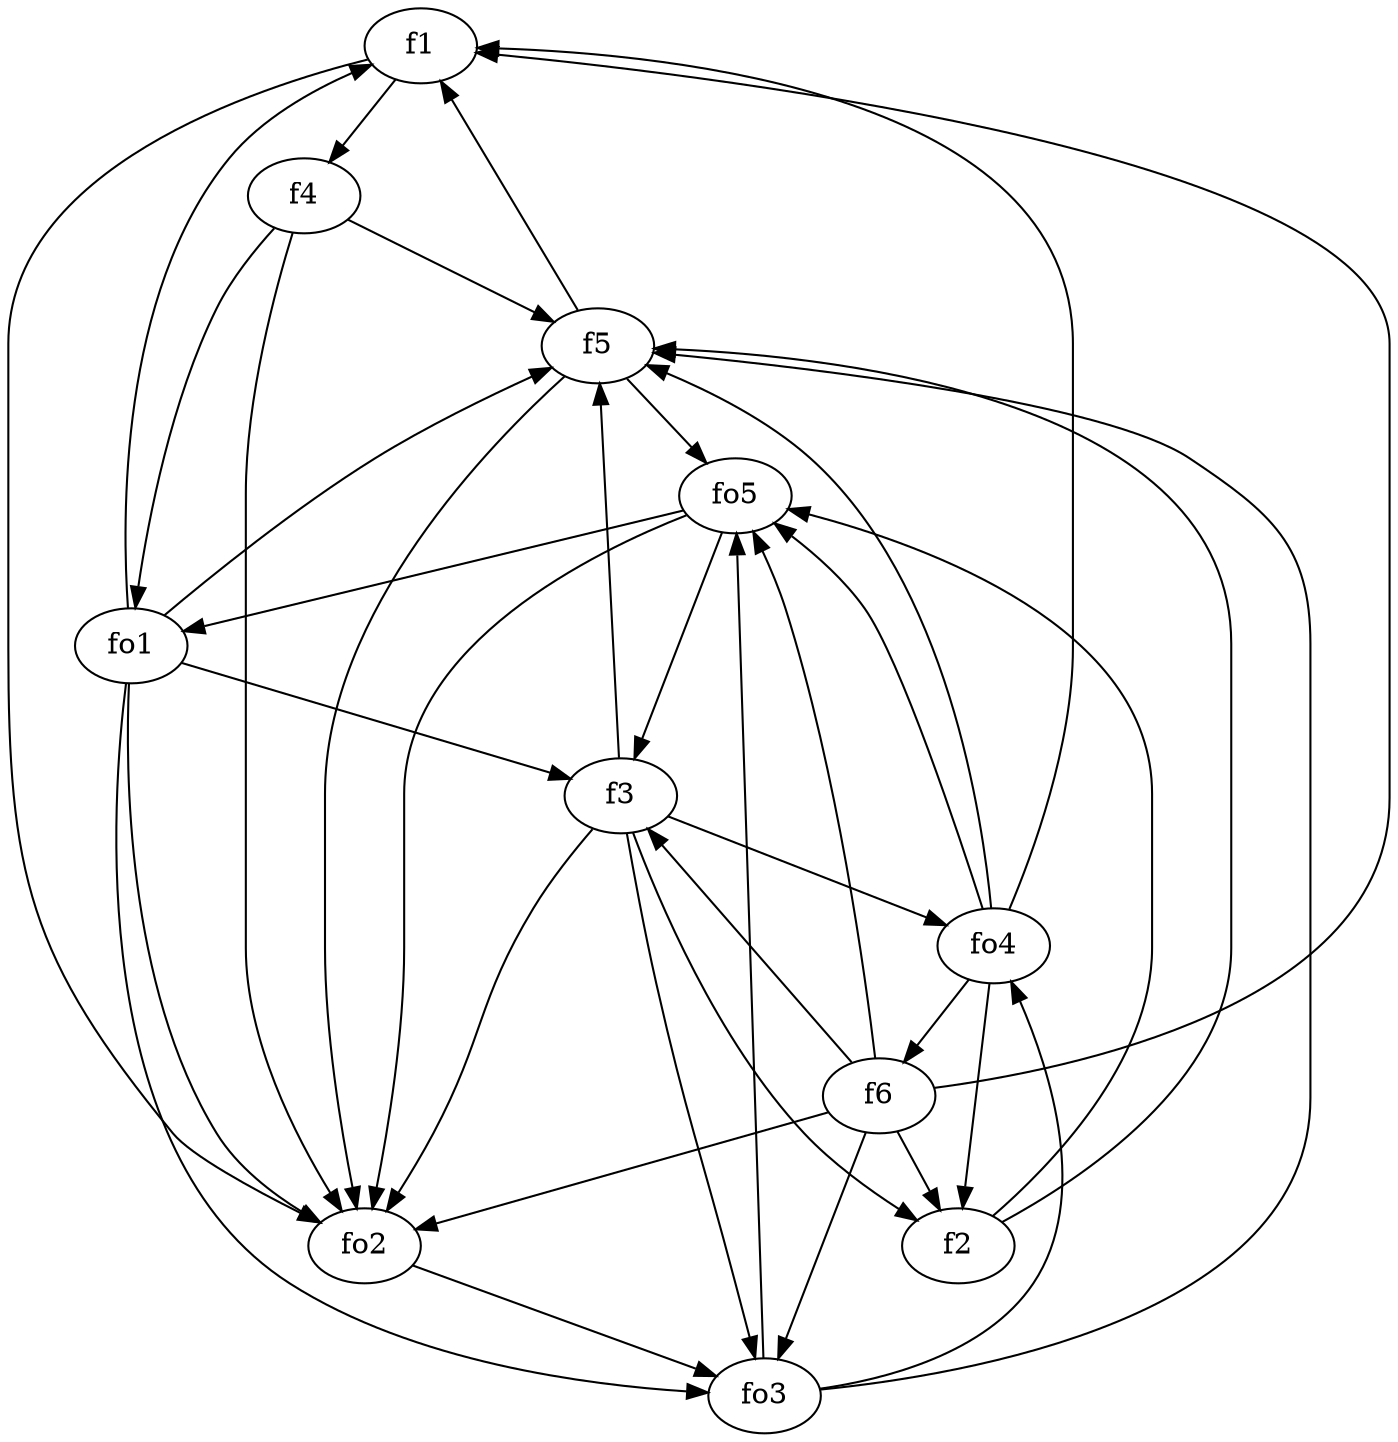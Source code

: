 strict digraph  {
f1;
f2;
f3;
f4;
f5;
f6;
fo1;
fo2;
fo3;
fo4;
fo5;
f1 -> fo2  [weight=2];
f1 -> f4  [weight=2];
f2 -> fo5  [weight=2];
f2 -> f5  [weight=2];
f3 -> fo2  [weight=2];
f3 -> f5  [weight=2];
f3 -> f2  [weight=2];
f3 -> fo3  [weight=2];
f3 -> fo4  [weight=2];
f4 -> fo2  [weight=2];
f4 -> f5  [weight=2];
f4 -> fo1  [weight=2];
f5 -> fo2  [weight=2];
f5 -> f1  [weight=2];
f5 -> fo5  [weight=2];
f6 -> fo5  [weight=2];
f6 -> f1  [weight=2];
f6 -> fo3  [weight=2];
f6 -> f2  [weight=2];
f6 -> fo2  [weight=2];
f6 -> f3  [weight=2];
fo1 -> fo3  [weight=2];
fo1 -> fo2  [weight=2];
fo1 -> f3  [weight=2];
fo1 -> f5  [weight=2];
fo1 -> f1  [weight=2];
fo2 -> fo3  [weight=2];
fo3 -> fo4  [weight=2];
fo3 -> fo5  [weight=2];
fo3 -> f5  [weight=2];
fo4 -> f1  [weight=2];
fo4 -> fo5  [weight=2];
fo4 -> f2  [weight=2];
fo4 -> f6  [weight=2];
fo4 -> f5  [weight=2];
fo5 -> fo2  [weight=2];
fo5 -> fo1  [weight=2];
fo5 -> f3  [weight=2];
}
